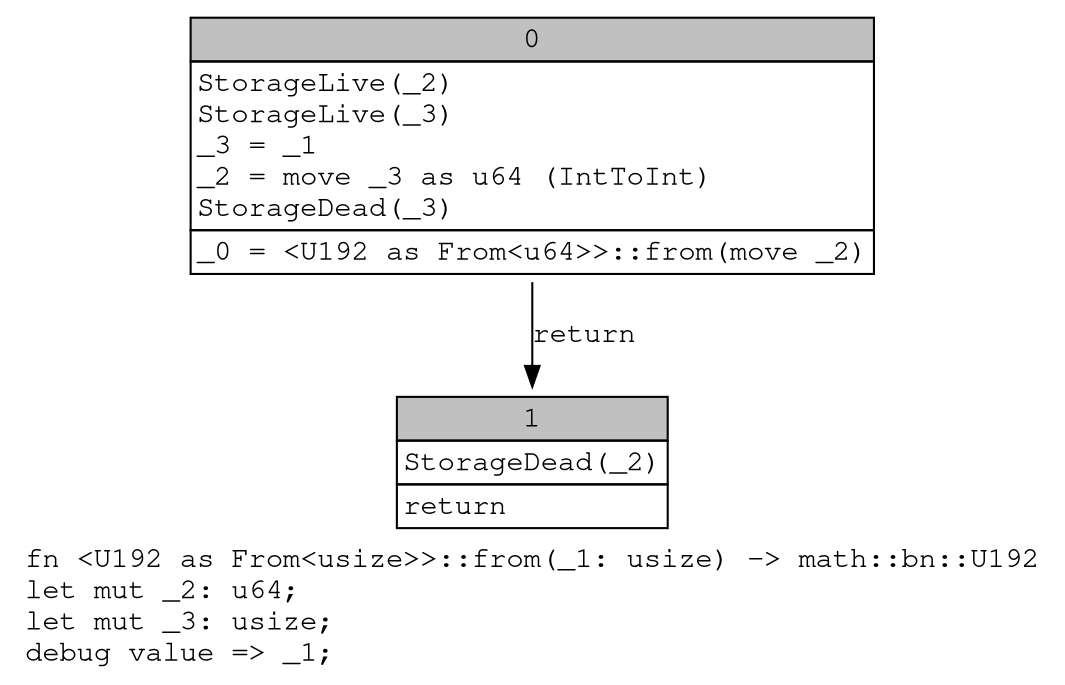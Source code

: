 digraph Mir_0_14732 {
    graph [fontname="Courier, monospace"];
    node [fontname="Courier, monospace"];
    edge [fontname="Courier, monospace"];
    label=<fn &lt;U192 as From&lt;usize&gt;&gt;::from(_1: usize) -&gt; math::bn::U192<br align="left"/>let mut _2: u64;<br align="left"/>let mut _3: usize;<br align="left"/>debug value =&gt; _1;<br align="left"/>>;
    bb0__0_14732 [shape="none", label=<<table border="0" cellborder="1" cellspacing="0"><tr><td bgcolor="gray" align="center" colspan="1">0</td></tr><tr><td align="left" balign="left">StorageLive(_2)<br/>StorageLive(_3)<br/>_3 = _1<br/>_2 = move _3 as u64 (IntToInt)<br/>StorageDead(_3)<br/></td></tr><tr><td align="left">_0 = &lt;U192 as From&lt;u64&gt;&gt;::from(move _2)</td></tr></table>>];
    bb1__0_14732 [shape="none", label=<<table border="0" cellborder="1" cellspacing="0"><tr><td bgcolor="gray" align="center" colspan="1">1</td></tr><tr><td align="left" balign="left">StorageDead(_2)<br/></td></tr><tr><td align="left">return</td></tr></table>>];
    bb0__0_14732 -> bb1__0_14732 [label="return"];
}
